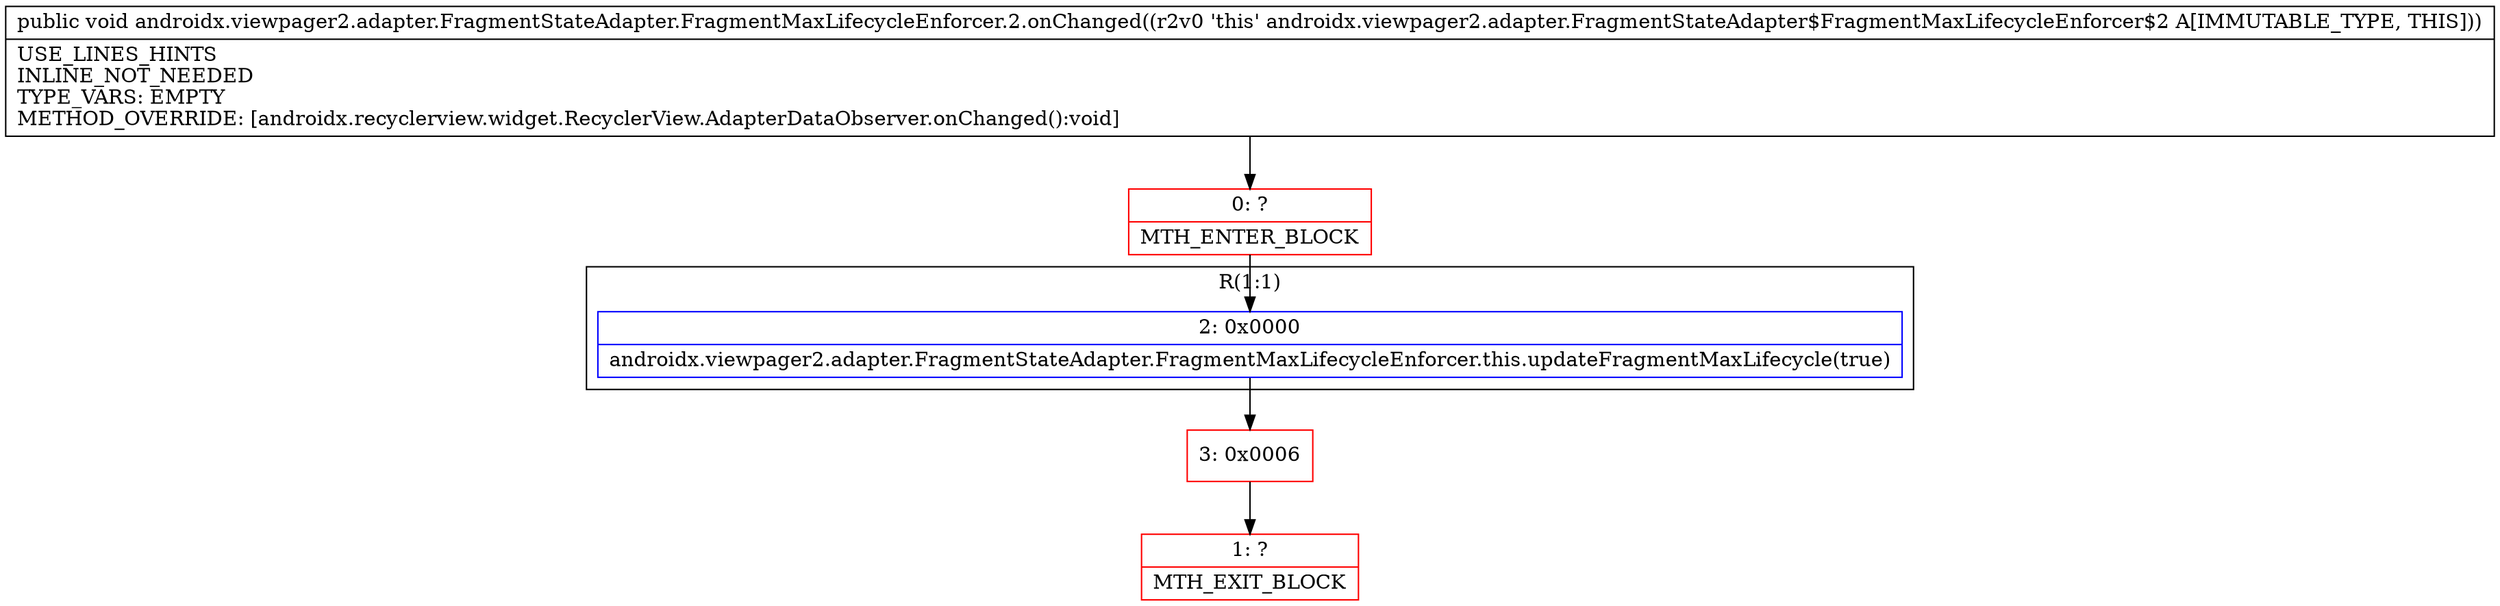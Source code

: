 digraph "CFG forandroidx.viewpager2.adapter.FragmentStateAdapter.FragmentMaxLifecycleEnforcer.2.onChanged()V" {
subgraph cluster_Region_1532834399 {
label = "R(1:1)";
node [shape=record,color=blue];
Node_2 [shape=record,label="{2\:\ 0x0000|androidx.viewpager2.adapter.FragmentStateAdapter.FragmentMaxLifecycleEnforcer.this.updateFragmentMaxLifecycle(true)\l}"];
}
Node_0 [shape=record,color=red,label="{0\:\ ?|MTH_ENTER_BLOCK\l}"];
Node_3 [shape=record,color=red,label="{3\:\ 0x0006}"];
Node_1 [shape=record,color=red,label="{1\:\ ?|MTH_EXIT_BLOCK\l}"];
MethodNode[shape=record,label="{public void androidx.viewpager2.adapter.FragmentStateAdapter.FragmentMaxLifecycleEnforcer.2.onChanged((r2v0 'this' androidx.viewpager2.adapter.FragmentStateAdapter$FragmentMaxLifecycleEnforcer$2 A[IMMUTABLE_TYPE, THIS]))  | USE_LINES_HINTS\lINLINE_NOT_NEEDED\lTYPE_VARS: EMPTY\lMETHOD_OVERRIDE: [androidx.recyclerview.widget.RecyclerView.AdapterDataObserver.onChanged():void]\l}"];
MethodNode -> Node_0;Node_2 -> Node_3;
Node_0 -> Node_2;
Node_3 -> Node_1;
}

